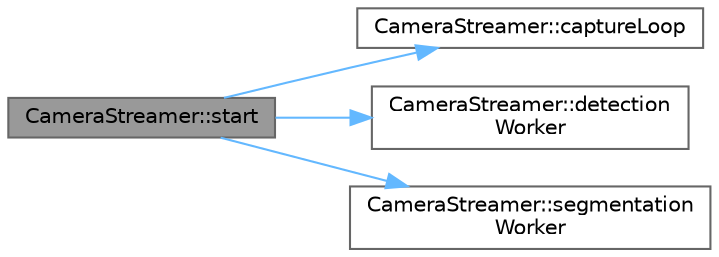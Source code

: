 digraph "CameraStreamer::start"
{
 // LATEX_PDF_SIZE
  bgcolor="transparent";
  edge [fontname=Helvetica,fontsize=10,labelfontname=Helvetica,labelfontsize=10];
  node [fontname=Helvetica,fontsize=10,shape=box,height=0.2,width=0.4];
  rankdir="LR";
  Node1 [id="Node000001",label="CameraStreamer::start",height=0.2,width=0.4,color="gray40", fillcolor="grey60", style="filled", fontcolor="black",tooltip=" "];
  Node1 -> Node2 [id="edge1_Node000001_Node000002",color="steelblue1",style="solid",tooltip=" "];
  Node2 [id="Node000002",label="CameraStreamer::captureLoop",height=0.2,width=0.4,color="grey40", fillcolor="white", style="filled",URL="$classCameraStreamer.html#a0baddb2e72a7f685e0fde5929c28a186",tooltip=" "];
  Node1 -> Node3 [id="edge2_Node000001_Node000003",color="steelblue1",style="solid",tooltip=" "];
  Node3 [id="Node000003",label="CameraStreamer::detection\lWorker",height=0.2,width=0.4,color="grey40", fillcolor="white", style="filled",URL="$classCameraStreamer.html#a0d15a3f5c9f95918dd0287d83c905c9c",tooltip=" "];
  Node1 -> Node4 [id="edge3_Node000001_Node000004",color="steelblue1",style="solid",tooltip=" "];
  Node4 [id="Node000004",label="CameraStreamer::segmentation\lWorker",height=0.2,width=0.4,color="grey40", fillcolor="white", style="filled",URL="$classCameraStreamer.html#ac64acf21cf6e3098d06ff3d64308eae4",tooltip=" "];
}
